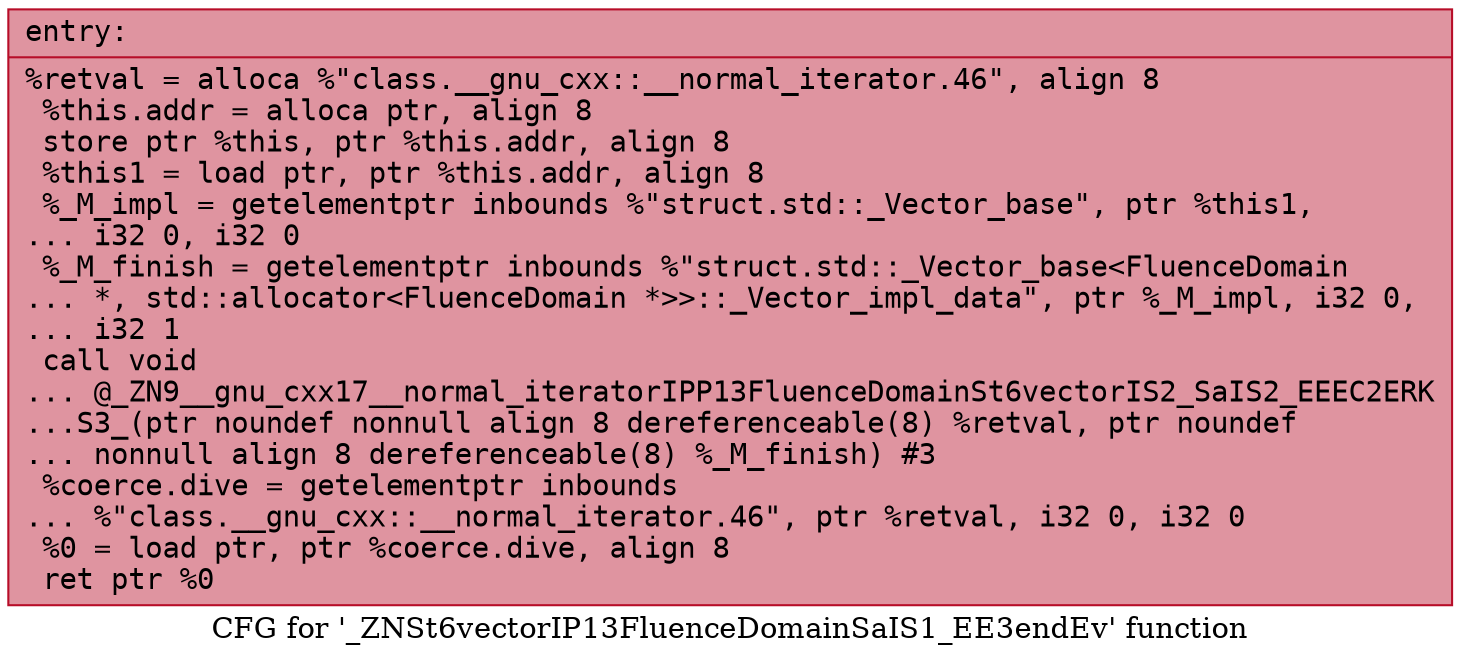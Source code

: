 digraph "CFG for '_ZNSt6vectorIP13FluenceDomainSaIS1_EE3endEv' function" {
	label="CFG for '_ZNSt6vectorIP13FluenceDomainSaIS1_EE3endEv' function";

	Node0x556c3c8526c0 [shape=record,color="#b70d28ff", style=filled, fillcolor="#b70d2870" fontname="Courier",label="{entry:\l|  %retval = alloca %\"class.__gnu_cxx::__normal_iterator.46\", align 8\l  %this.addr = alloca ptr, align 8\l  store ptr %this, ptr %this.addr, align 8\l  %this1 = load ptr, ptr %this.addr, align 8\l  %_M_impl = getelementptr inbounds %\"struct.std::_Vector_base\", ptr %this1,\l... i32 0, i32 0\l  %_M_finish = getelementptr inbounds %\"struct.std::_Vector_base\<FluenceDomain\l... *, std::allocator\<FluenceDomain *\>\>::_Vector_impl_data\", ptr %_M_impl, i32 0,\l... i32 1\l  call void\l... @_ZN9__gnu_cxx17__normal_iteratorIPP13FluenceDomainSt6vectorIS2_SaIS2_EEEC2ERK\l...S3_(ptr noundef nonnull align 8 dereferenceable(8) %retval, ptr noundef\l... nonnull align 8 dereferenceable(8) %_M_finish) #3\l  %coerce.dive = getelementptr inbounds\l... %\"class.__gnu_cxx::__normal_iterator.46\", ptr %retval, i32 0, i32 0\l  %0 = load ptr, ptr %coerce.dive, align 8\l  ret ptr %0\l}"];
}
